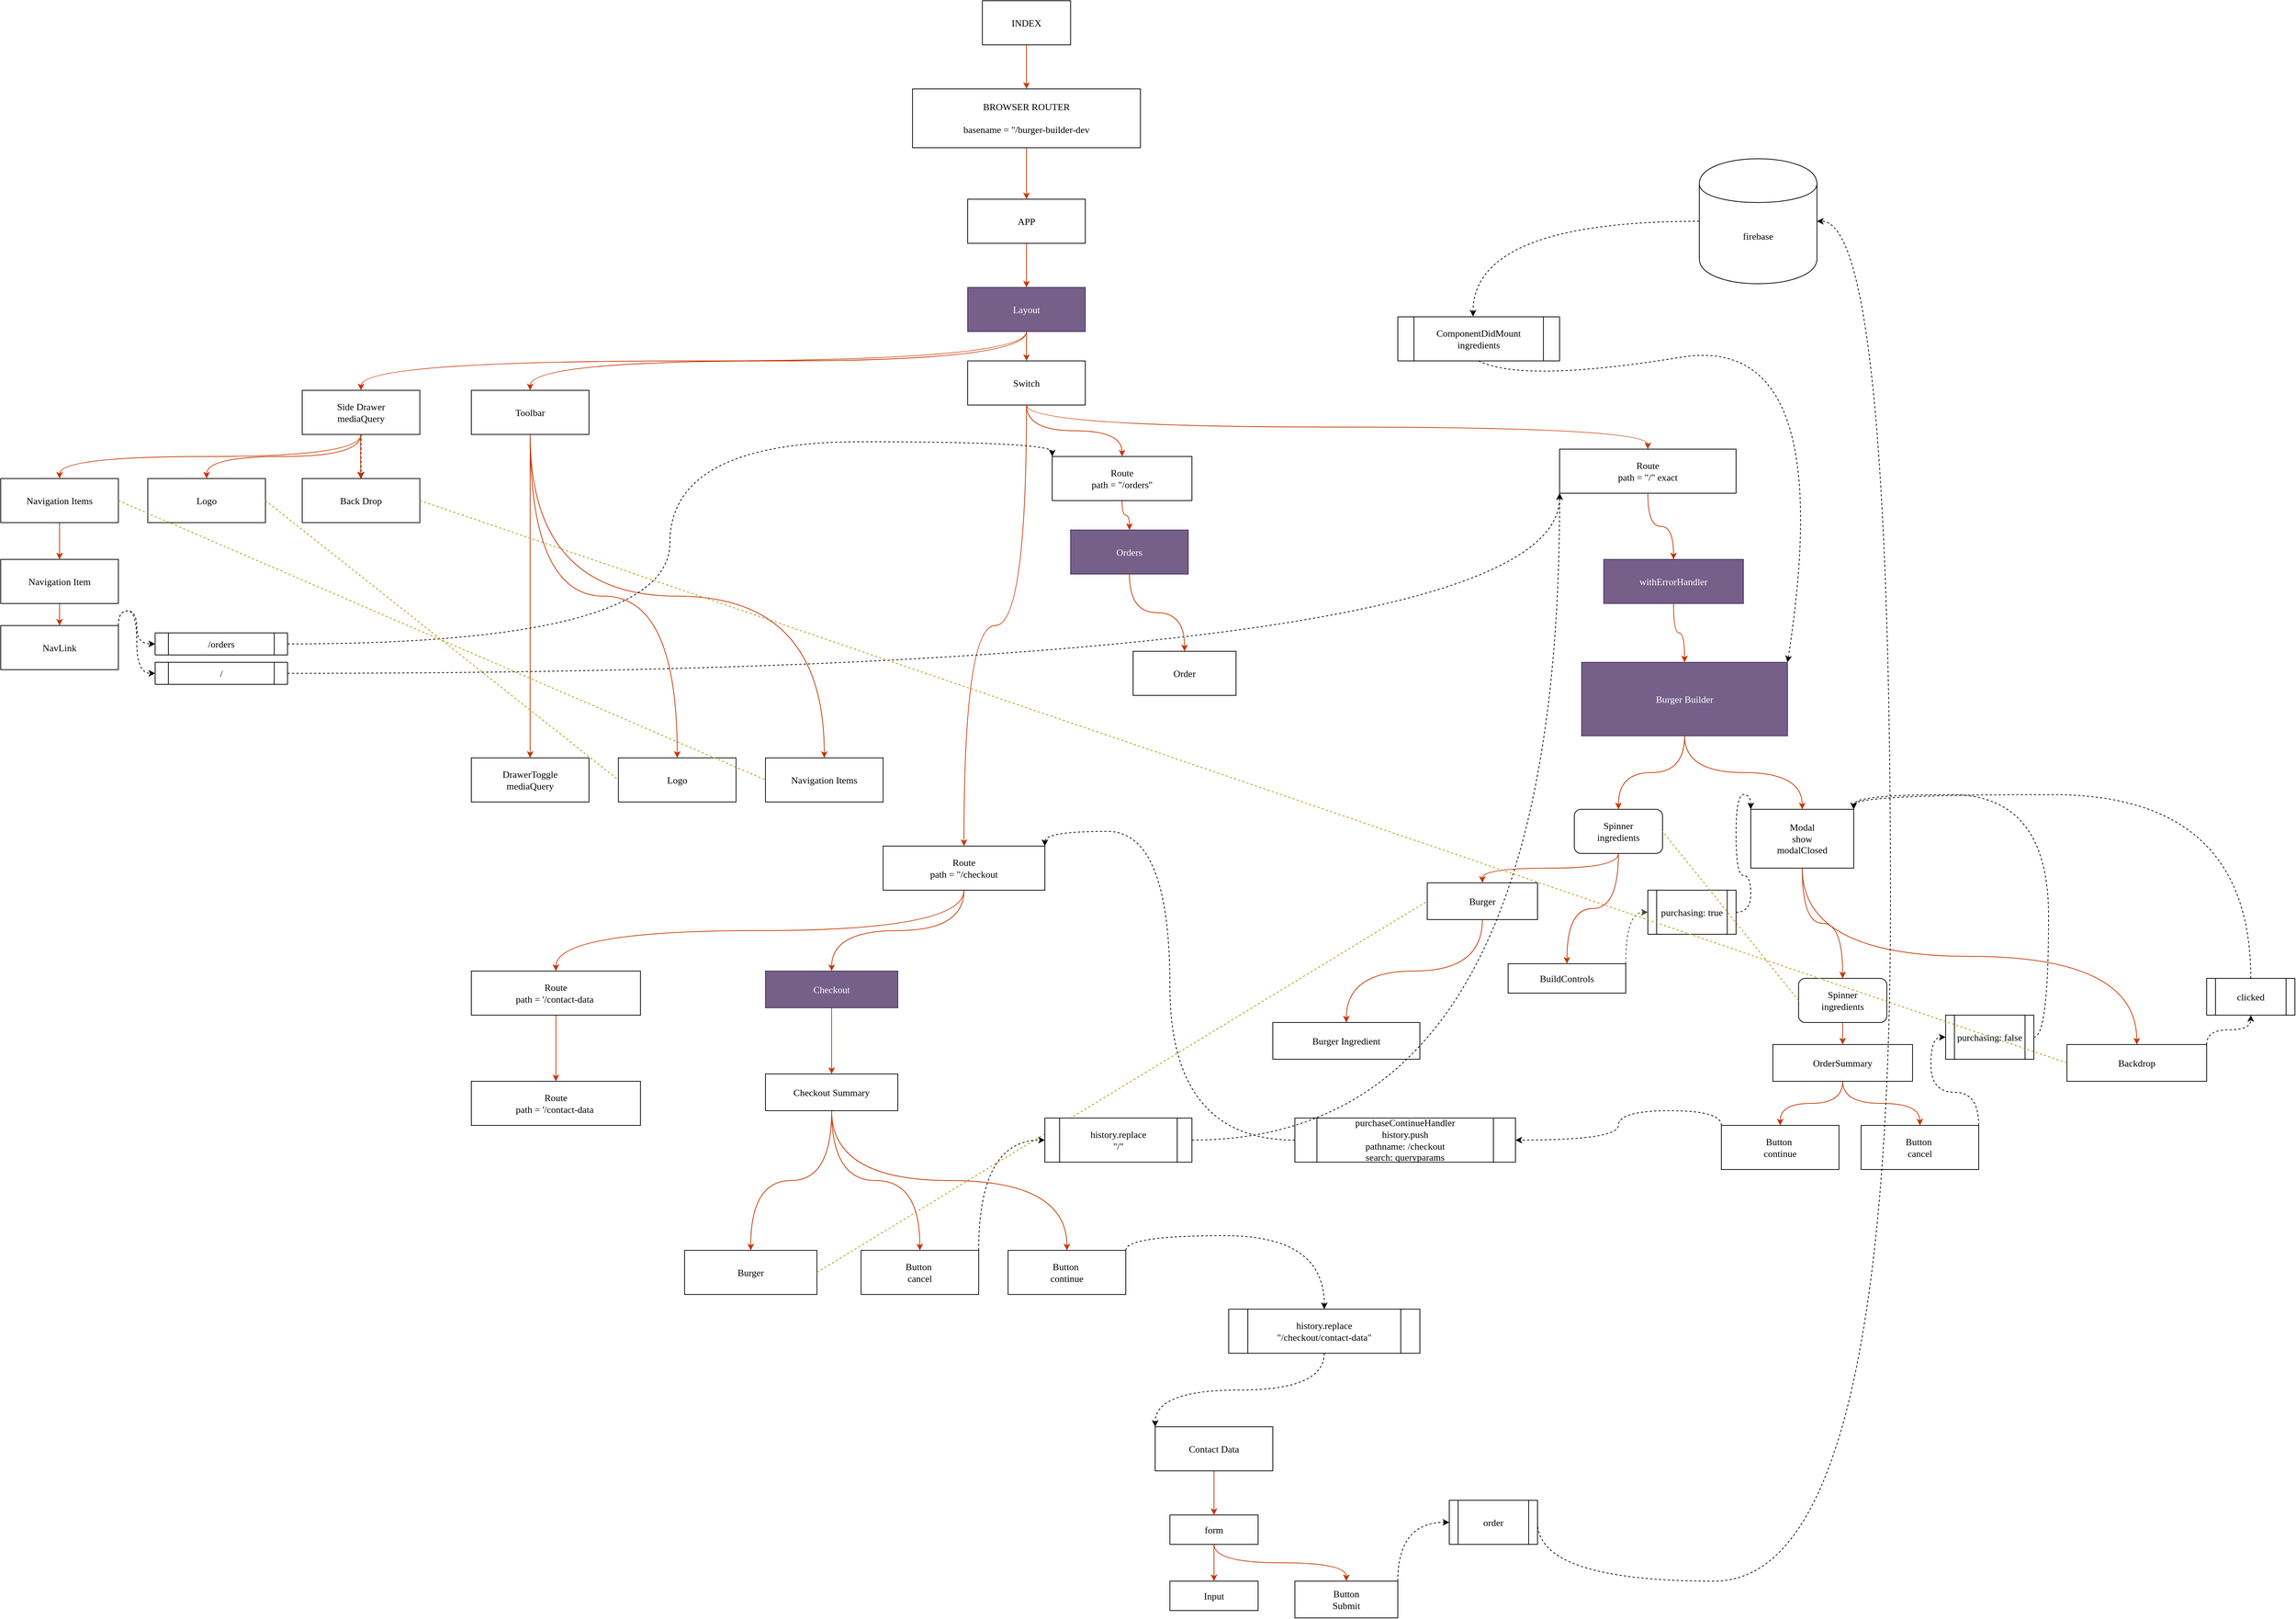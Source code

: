 <mxfile version="13.1.11" type="device"><diagram id="e816xiUX2a3iTIxrnwty" name="Page-1"><mxGraphModel dx="2622" dy="745" grid="1" gridSize="10" guides="1" tooltips="1" connect="1" arrows="1" fold="1" page="0" pageScale="1" pageWidth="850" pageHeight="1100" math="0" shadow="0" extFonts="lato^https://fonts.googleapis.com/css?family=lato|dm mono^https://fonts.googleapis.com/css?family=dm+mono"><root><mxCell id="0"/><mxCell id="1" parent="0"/><mxCell id="lj8trX7Ev1VFwOyAG79b-166" style="edgeStyle=orthogonalEdgeStyle;curved=1;orthogonalLoop=1;jettySize=auto;html=1;exitX=0.5;exitY=1;exitDx=0;exitDy=0;entryX=0.5;entryY=0;entryDx=0;entryDy=0;fontFamily=dm mono;fontSize=13;fillColor=#fa6800;strokeColor=#C73500;" parent="1" source="lj8trX7Ev1VFwOyAG79b-5" target="lj8trX7Ev1VFwOyAG79b-7" edge="1"><mxGeometry relative="1" as="geometry"/></mxCell><mxCell id="lj8trX7Ev1VFwOyAG79b-5" value="INDEX" style="rounded=0;whiteSpace=wrap;html=1;fontFamily=dm mono;fontSize=13;FType=g;fillColor=#FFFFFF;" parent="1" vertex="1"><mxGeometry x="235" y="40" width="120" height="60" as="geometry"/></mxCell><mxCell id="lj8trX7Ev1VFwOyAG79b-167" style="edgeStyle=orthogonalEdgeStyle;curved=1;orthogonalLoop=1;jettySize=auto;html=1;exitX=0.5;exitY=1;exitDx=0;exitDy=0;entryX=0.5;entryY=0;entryDx=0;entryDy=0;fontFamily=dm mono;fontSize=13;fillColor=#fa6800;strokeColor=#C73500;" parent="1" source="lj8trX7Ev1VFwOyAG79b-7" target="lj8trX7Ev1VFwOyAG79b-10" edge="1"><mxGeometry relative="1" as="geometry"/></mxCell><mxCell id="lj8trX7Ev1VFwOyAG79b-7" value="BROWSER ROUTER&lt;br style=&quot;font-size: 13px;&quot;&gt;&lt;br style=&quot;font-size: 13px;&quot;&gt;basename = &quot;/burger-builder-dev" style="rounded=0;whiteSpace=wrap;html=1;fontFamily=dm mono;fontSize=13;FType=g;fillColor=#FFFFFF;" parent="1" vertex="1"><mxGeometry x="140" y="160" width="310" height="80" as="geometry"/></mxCell><mxCell id="lj8trX7Ev1VFwOyAG79b-168" style="edgeStyle=orthogonalEdgeStyle;curved=1;orthogonalLoop=1;jettySize=auto;html=1;exitX=0.5;exitY=1;exitDx=0;exitDy=0;entryX=0.5;entryY=0;entryDx=0;entryDy=0;fontFamily=dm mono;fontSize=13;fillColor=#fa6800;strokeColor=#C73500;" parent="1" source="lj8trX7Ev1VFwOyAG79b-10" target="lj8trX7Ev1VFwOyAG79b-16" edge="1"><mxGeometry relative="1" as="geometry"/></mxCell><mxCell id="lj8trX7Ev1VFwOyAG79b-10" value="APP" style="rounded=0;whiteSpace=wrap;html=1;fontFamily=dm mono;fontSize=13;FType=g;fillColor=#FFFFFF;" parent="1" vertex="1"><mxGeometry x="215" y="310" width="160" height="60" as="geometry"/></mxCell><mxCell id="lj8trX7Ev1VFwOyAG79b-169" style="edgeStyle=orthogonalEdgeStyle;curved=1;orthogonalLoop=1;jettySize=auto;html=1;exitX=0.5;exitY=1;exitDx=0;exitDy=0;entryX=0.5;entryY=0;entryDx=0;entryDy=0;fontFamily=dm mono;fontSize=13;fillColor=#fa6800;strokeColor=#C73500;" parent="1" source="lj8trX7Ev1VFwOyAG79b-16" target="lj8trX7Ev1VFwOyAG79b-18" edge="1"><mxGeometry relative="1" as="geometry"/></mxCell><mxCell id="lj8trX7Ev1VFwOyAG79b-189" style="edgeStyle=orthogonalEdgeStyle;curved=1;orthogonalLoop=1;jettySize=auto;html=1;exitX=0.5;exitY=1;exitDx=0;exitDy=0;entryX=0.5;entryY=0;entryDx=0;entryDy=0;fontFamily=dm mono;fontSize=13;fillColor=#fa6800;strokeColor=#C73500;" parent="1" source="lj8trX7Ev1VFwOyAG79b-16" target="lj8trX7Ev1VFwOyAG79b-98" edge="1"><mxGeometry relative="1" as="geometry"/></mxCell><mxCell id="lj8trX7Ev1VFwOyAG79b-190" style="edgeStyle=orthogonalEdgeStyle;curved=1;orthogonalLoop=1;jettySize=auto;html=1;exitX=0.5;exitY=1;exitDx=0;exitDy=0;entryX=0.5;entryY=0;entryDx=0;entryDy=0;fontFamily=dm mono;fontSize=13;fillColor=#fa6800;strokeColor=#C73500;" parent="1" source="lj8trX7Ev1VFwOyAG79b-16" target="lj8trX7Ev1VFwOyAG79b-101" edge="1"><mxGeometry relative="1" as="geometry"/></mxCell><mxCell id="lj8trX7Ev1VFwOyAG79b-16" value="Layout" style="rounded=0;whiteSpace=wrap;html=1;fontFamily=dm mono;fontSize=13;FType=g;fillColor=#76608a;strokeColor=#432D57;fontColor=#ffffff;" parent="1" vertex="1"><mxGeometry x="215" y="430" width="160" height="60" as="geometry"/></mxCell><mxCell id="lj8trX7Ev1VFwOyAG79b-170" style="edgeStyle=orthogonalEdgeStyle;curved=1;orthogonalLoop=1;jettySize=auto;html=1;exitX=0.5;exitY=1;exitDx=0;exitDy=0;entryX=0.5;entryY=0;entryDx=0;entryDy=0;fontFamily=dm mono;fontSize=13;fillColor=#fa6800;strokeColor=#C73500;" parent="1" source="lj8trX7Ev1VFwOyAG79b-18" target="lj8trX7Ev1VFwOyAG79b-19" edge="1"><mxGeometry relative="1" as="geometry"/></mxCell><mxCell id="lj8trX7Ev1VFwOyAG79b-171" style="edgeStyle=orthogonalEdgeStyle;curved=1;orthogonalLoop=1;jettySize=auto;html=1;exitX=0.5;exitY=1;exitDx=0;exitDy=0;entryX=0.5;entryY=0;entryDx=0;entryDy=0;fontFamily=dm mono;fontSize=13;fillColor=#fa6800;strokeColor=#C73500;" parent="1" source="lj8trX7Ev1VFwOyAG79b-18" target="lj8trX7Ev1VFwOyAG79b-23" edge="1"><mxGeometry relative="1" as="geometry"/></mxCell><mxCell id="lj8trX7Ev1VFwOyAG79b-244" style="edgeStyle=orthogonalEdgeStyle;curved=1;orthogonalLoop=1;jettySize=auto;html=1;exitX=0.5;exitY=1;exitDx=0;exitDy=0;entryX=0.5;entryY=0;entryDx=0;entryDy=0;fontFamily=dm mono;fontSize=13;fillColor=#fa6800;strokeColor=#C73500;" parent="1" source="lj8trX7Ev1VFwOyAG79b-18" target="lj8trX7Ev1VFwOyAG79b-24" edge="1"><mxGeometry relative="1" as="geometry"/></mxCell><mxCell id="lj8trX7Ev1VFwOyAG79b-18" value="Switch" style="rounded=0;whiteSpace=wrap;html=1;fontFamily=dm mono;fontSize=13;FType=g;" parent="1" vertex="1"><mxGeometry x="215" y="530" width="160" height="60" as="geometry"/></mxCell><mxCell id="lj8trX7Ev1VFwOyAG79b-252" style="edgeStyle=orthogonalEdgeStyle;curved=1;orthogonalLoop=1;jettySize=auto;html=1;exitX=0.5;exitY=1;exitDx=0;exitDy=0;entryX=0.5;entryY=0;entryDx=0;entryDy=0;fontFamily=dm mono;fontSize=13;fillColor=#fa6800;strokeColor=#C73500;" parent="1" source="lj8trX7Ev1VFwOyAG79b-19" target="lj8trX7Ev1VFwOyAG79b-243" edge="1"><mxGeometry relative="1" as="geometry"/></mxCell><mxCell id="lj8trX7Ev1VFwOyAG79b-19" value="Route&lt;br style=&quot;font-size: 13px;&quot;&gt;path = &quot;/orders&quot;" style="rounded=0;whiteSpace=wrap;html=1;fontFamily=dm mono;fontSize=13;FType=g;" parent="1" vertex="1"><mxGeometry x="330" y="660" width="190" height="60" as="geometry"/></mxCell><mxCell id="lj8trX7Ev1VFwOyAG79b-172" style="edgeStyle=orthogonalEdgeStyle;curved=1;orthogonalLoop=1;jettySize=auto;html=1;exitX=0.5;exitY=1;exitDx=0;exitDy=0;entryX=0.5;entryY=0;entryDx=0;entryDy=0;fontFamily=dm mono;fontSize=13;fillColor=#fa6800;strokeColor=#C73500;" parent="1" source="lj8trX7Ev1VFwOyAG79b-23" target="lj8trX7Ev1VFwOyAG79b-87" edge="1"><mxGeometry relative="1" as="geometry"/></mxCell><mxCell id="lj8trX7Ev1VFwOyAG79b-23" value="Route&lt;br style=&quot;font-size: 13px;&quot;&gt;path = &quot;/&quot; exact" style="rounded=0;whiteSpace=wrap;html=1;fontFamily=dm mono;fontSize=13;FType=g;" parent="1" vertex="1"><mxGeometry x="1020" y="650" width="240" height="60" as="geometry"/></mxCell><mxCell id="lj8trX7Ev1VFwOyAG79b-207" style="edgeStyle=orthogonalEdgeStyle;curved=1;orthogonalLoop=1;jettySize=auto;html=1;exitX=0.5;exitY=1;exitDx=0;exitDy=0;fontFamily=dm mono;fontSize=13;fillColor=#fa6800;strokeColor=#C73500;" parent="1" source="lj8trX7Ev1VFwOyAG79b-24" target="lj8trX7Ev1VFwOyAG79b-206" edge="1"><mxGeometry relative="1" as="geometry"/></mxCell><mxCell id="lj8trX7Ev1VFwOyAG79b-219" style="edgeStyle=orthogonalEdgeStyle;curved=1;orthogonalLoop=1;jettySize=auto;html=1;exitX=0.5;exitY=1;exitDx=0;exitDy=0;fontFamily=dm mono;fontSize=13;fillColor=#fa6800;strokeColor=#C73500;" parent="1" source="lj8trX7Ev1VFwOyAG79b-24" target="lj8trX7Ev1VFwOyAG79b-218" edge="1"><mxGeometry relative="1" as="geometry"/></mxCell><mxCell id="lj8trX7Ev1VFwOyAG79b-24" value="Route&lt;br style=&quot;font-size: 13px;&quot;&gt;path = &quot;/checkout" style="rounded=0;whiteSpace=wrap;html=1;fontFamily=dm mono;fontSize=13;FType=g;" parent="1" vertex="1"><mxGeometry x="100" y="1190" width="220" height="60" as="geometry"/></mxCell><mxCell id="lj8trX7Ev1VFwOyAG79b-174" style="edgeStyle=orthogonalEdgeStyle;curved=1;orthogonalLoop=1;jettySize=auto;html=1;exitX=0.5;exitY=1;exitDx=0;exitDy=0;fontFamily=dm mono;fontSize=13;fillColor=#fa6800;strokeColor=#C73500;" parent="1" source="lj8trX7Ev1VFwOyAG79b-27" target="lj8trX7Ev1VFwOyAG79b-79" edge="1"><mxGeometry relative="1" as="geometry"/></mxCell><mxCell id="lj8trX7Ev1VFwOyAG79b-175" style="edgeStyle=orthogonalEdgeStyle;curved=1;orthogonalLoop=1;jettySize=auto;html=1;exitX=0.5;exitY=1;exitDx=0;exitDy=0;fontFamily=dm mono;fontSize=13;fillColor=#fa6800;strokeColor=#C73500;" parent="1" source="lj8trX7Ev1VFwOyAG79b-27" target="lj8trX7Ev1VFwOyAG79b-66" edge="1"><mxGeometry relative="1" as="geometry"/></mxCell><mxCell id="lj8trX7Ev1VFwOyAG79b-27" value="Burger Builder" style="rounded=0;whiteSpace=wrap;html=1;fontFamily=dm mono;fontSize=13;FType=g;verticalAlign=middle;align=center;fillColor=#76608a;strokeColor=#432D57;fontColor=#ffffff;" parent="1" vertex="1"><mxGeometry x="1050" y="940" width="280" height="100" as="geometry"/></mxCell><mxCell id="lj8trX7Ev1VFwOyAG79b-159" style="edgeStyle=orthogonalEdgeStyle;curved=1;orthogonalLoop=1;jettySize=auto;html=1;exitX=0;exitY=0.5;exitDx=0;exitDy=0;entryX=1;entryY=0;entryDx=0;entryDy=0;fontFamily=dm mono;fontSize=13;dashed=1;" parent="1" source="lj8trX7Ev1VFwOyAG79b-39" target="lj8trX7Ev1VFwOyAG79b-24" edge="1"><mxGeometry relative="1" as="geometry"/></mxCell><mxCell id="lj8trX7Ev1VFwOyAG79b-39" value="purchaseContinueHandler&lt;br&gt;history.push&lt;br&gt;pathname: /checkout&lt;br&gt;search: queryparams" style="shape=process;whiteSpace=wrap;html=1;backgroundOutline=1;fontFamily=dm mono;fontSize=13;align=center;" parent="1" vertex="1"><mxGeometry x="660" y="1560" width="300" height="60" as="geometry"/></mxCell><mxCell id="lj8trX7Ev1VFwOyAG79b-242" style="edgeStyle=orthogonalEdgeStyle;curved=1;orthogonalLoop=1;jettySize=auto;html=1;exitX=0;exitY=0.5;exitDx=0;exitDy=0;entryX=0.465;entryY=-0.008;entryDx=0;entryDy=0;entryPerimeter=0;dashed=1;fontFamily=dm mono;fontSize=13;" parent="1" source="lj8trX7Ev1VFwOyAG79b-41" target="lj8trX7Ev1VFwOyAG79b-42" edge="1"><mxGeometry relative="1" as="geometry"/></mxCell><mxCell id="lj8trX7Ev1VFwOyAG79b-41" value="firebase" style="shape=cylinder;whiteSpace=wrap;html=1;boundedLbl=1;backgroundOutline=1;fontFamily=dm mono;fontSize=13;align=center;" parent="1" vertex="1"><mxGeometry x="1210" y="255" width="160" height="170" as="geometry"/></mxCell><mxCell id="lj8trX7Ev1VFwOyAG79b-42" value="ComponentDidMount&lt;br&gt;ingredients" style="shape=process;whiteSpace=wrap;html=1;backgroundOutline=1;fontFamily=dm mono;fontSize=13;align=center;" parent="1" vertex="1"><mxGeometry x="800" y="470" width="220" height="60" as="geometry"/></mxCell><mxCell id="lj8trX7Ev1VFwOyAG79b-46" value="" style="curved=1;endArrow=classic;html=1;fontFamily=dm mono;fontSize=13;exitX=0.5;exitY=1;exitDx=0;exitDy=0;entryX=1;entryY=0;entryDx=0;entryDy=0;dashed=1;" parent="1" source="lj8trX7Ev1VFwOyAG79b-42" target="lj8trX7Ev1VFwOyAG79b-27" edge="1"><mxGeometry width="50" height="50" relative="1" as="geometry"><mxPoint x="980" y="630" as="sourcePoint"/><mxPoint x="1030" y="580" as="targetPoint"/><Array as="points"><mxPoint x="970" y="560"/><mxPoint x="1400" y="490"/></Array></mxGeometry></mxCell><mxCell id="lj8trX7Ev1VFwOyAG79b-178" style="edgeStyle=orthogonalEdgeStyle;curved=1;orthogonalLoop=1;jettySize=auto;html=1;exitX=0.5;exitY=1;exitDx=0;exitDy=0;entryX=0.5;entryY=0;entryDx=0;entryDy=0;fontFamily=dm mono;fontSize=13;fillColor=#fa6800;strokeColor=#C73500;" parent="1" source="lj8trX7Ev1VFwOyAG79b-51" target="lj8trX7Ev1VFwOyAG79b-95" edge="1"><mxGeometry relative="1" as="geometry"/></mxCell><mxCell id="lj8trX7Ev1VFwOyAG79b-51" value="Burger" style="rounded=0;whiteSpace=wrap;html=1;fontFamily=dm mono;fontSize=13;FType=g;verticalAlign=middle;align=center;" parent="1" vertex="1"><mxGeometry x="840" y="1240" width="150" height="50" as="geometry"/></mxCell><mxCell id="lj8trX7Ev1VFwOyAG79b-187" style="edgeStyle=orthogonalEdgeStyle;curved=1;orthogonalLoop=1;jettySize=auto;html=1;exitX=0.5;exitY=1;exitDx=0;exitDy=0;fontFamily=dm mono;fontSize=13;fillColor=#fa6800;strokeColor=#C73500;" parent="1" source="lj8trX7Ev1VFwOyAG79b-52" target="lj8trX7Ev1VFwOyAG79b-144" edge="1"><mxGeometry relative="1" as="geometry"/></mxCell><mxCell id="lj8trX7Ev1VFwOyAG79b-188" style="edgeStyle=orthogonalEdgeStyle;curved=1;orthogonalLoop=1;jettySize=auto;html=1;exitX=0.5;exitY=1;exitDx=0;exitDy=0;entryX=0.5;entryY=0;entryDx=0;entryDy=0;fontFamily=dm mono;fontSize=13;fillColor=#fa6800;strokeColor=#C73500;" parent="1" source="lj8trX7Ev1VFwOyAG79b-52" target="lj8trX7Ev1VFwOyAG79b-143" edge="1"><mxGeometry relative="1" as="geometry"/></mxCell><mxCell id="lj8trX7Ev1VFwOyAG79b-52" value="OrderSummary" style="rounded=0;whiteSpace=wrap;html=1;fontFamily=dm mono;fontSize=13;FType=g;verticalAlign=middle;align=center;" parent="1" vertex="1"><mxGeometry x="1310" y="1460" width="190" height="50" as="geometry"/></mxCell><mxCell id="lj8trX7Ev1VFwOyAG79b-185" style="edgeStyle=orthogonalEdgeStyle;curved=1;orthogonalLoop=1;jettySize=auto;html=1;exitX=0.5;exitY=1;exitDx=0;exitDy=0;entryX=0.5;entryY=0;entryDx=0;entryDy=0;fontFamily=dm mono;fontSize=13;fillColor=#fa6800;strokeColor=#C73500;" parent="1" source="lj8trX7Ev1VFwOyAG79b-63" target="lj8trX7Ev1VFwOyAG79b-52" edge="1"><mxGeometry relative="1" as="geometry"/></mxCell><mxCell id="lj8trX7Ev1VFwOyAG79b-63" value="Spinner&lt;br&gt;ingredients" style="rounded=1;whiteSpace=wrap;html=1;fontFamily=dm mono;fontSize=13;align=center;" parent="1" vertex="1"><mxGeometry x="1345" y="1370" width="120" height="60" as="geometry"/></mxCell><mxCell id="lj8trX7Ev1VFwOyAG79b-176" style="edgeStyle=orthogonalEdgeStyle;curved=1;orthogonalLoop=1;jettySize=auto;html=1;exitX=0.5;exitY=1;exitDx=0;exitDy=0;entryX=0.5;entryY=0;entryDx=0;entryDy=0;fontFamily=dm mono;fontSize=13;fillColor=#fa6800;strokeColor=#C73500;" parent="1" source="lj8trX7Ev1VFwOyAG79b-66" target="lj8trX7Ev1VFwOyAG79b-85" edge="1"><mxGeometry relative="1" as="geometry"/></mxCell><mxCell id="lj8trX7Ev1VFwOyAG79b-177" style="edgeStyle=orthogonalEdgeStyle;curved=1;orthogonalLoop=1;jettySize=auto;html=1;exitX=0.5;exitY=1;exitDx=0;exitDy=0;entryX=0.5;entryY=0;entryDx=0;entryDy=0;fontFamily=dm mono;fontSize=13;fillColor=#fa6800;strokeColor=#C73500;" parent="1" source="lj8trX7Ev1VFwOyAG79b-66" target="lj8trX7Ev1VFwOyAG79b-51" edge="1"><mxGeometry relative="1" as="geometry"/></mxCell><mxCell id="lj8trX7Ev1VFwOyAG79b-66" value="Spinner&lt;br&gt;ingredients" style="rounded=1;whiteSpace=wrap;html=1;fontFamily=dm mono;fontSize=13;align=center;" parent="1" vertex="1"><mxGeometry x="1040" y="1140" width="120" height="60" as="geometry"/></mxCell><mxCell id="lj8trX7Ev1VFwOyAG79b-156" style="edgeStyle=orthogonalEdgeStyle;curved=1;orthogonalLoop=1;jettySize=auto;html=1;exitX=1;exitY=0.5;exitDx=0;exitDy=0;entryX=0;entryY=0;entryDx=0;entryDy=0;fontFamily=dm mono;fontSize=13;dashed=1;" parent="1" source="lj8trX7Ev1VFwOyAG79b-67" target="lj8trX7Ev1VFwOyAG79b-79" edge="1"><mxGeometry relative="1" as="geometry"/></mxCell><mxCell id="lj8trX7Ev1VFwOyAG79b-67" value="purchasing: true" style="shape=process;whiteSpace=wrap;html=1;backgroundOutline=1;fontFamily=dm mono;fontSize=13;align=center;" parent="1" vertex="1"><mxGeometry x="1140" y="1250" width="120" height="60" as="geometry"/></mxCell><mxCell id="lj8trX7Ev1VFwOyAG79b-179" style="edgeStyle=orthogonalEdgeStyle;curved=1;orthogonalLoop=1;jettySize=auto;html=1;exitX=0.5;exitY=1;exitDx=0;exitDy=0;fontFamily=dm mono;fontSize=13;fillColor=#fa6800;strokeColor=#C73500;" parent="1" source="lj8trX7Ev1VFwOyAG79b-79" target="lj8trX7Ev1VFwOyAG79b-104" edge="1"><mxGeometry relative="1" as="geometry"/></mxCell><mxCell id="lj8trX7Ev1VFwOyAG79b-182" style="edgeStyle=orthogonalEdgeStyle;curved=1;orthogonalLoop=1;jettySize=auto;html=1;exitX=0.5;exitY=1;exitDx=0;exitDy=0;entryX=0.5;entryY=0;entryDx=0;entryDy=0;fontFamily=dm mono;fontSize=13;fillColor=#fa6800;strokeColor=#C73500;" parent="1" source="lj8trX7Ev1VFwOyAG79b-79" target="lj8trX7Ev1VFwOyAG79b-63" edge="1"><mxGeometry relative="1" as="geometry"/></mxCell><mxCell id="lj8trX7Ev1VFwOyAG79b-79" value="&lt;span&gt;Modal&lt;/span&gt;&lt;br&gt;&lt;span&gt;show&lt;/span&gt;&lt;br&gt;&lt;span&gt;modalClosed&lt;/span&gt;" style="rounded=0;whiteSpace=wrap;html=1;fontFamily=dm mono;fontSize=13;align=center;" parent="1" vertex="1"><mxGeometry x="1280" y="1140" width="140" height="80" as="geometry"/></mxCell><mxCell id="lj8trX7Ev1VFwOyAG79b-157" style="edgeStyle=orthogonalEdgeStyle;curved=1;orthogonalLoop=1;jettySize=auto;html=1;exitX=1;exitY=0;exitDx=0;exitDy=0;entryX=0;entryY=0.5;entryDx=0;entryDy=0;fontFamily=dm mono;fontSize=13;dashed=1;fillColor=#6d8764;strokeColor=#3A5431;" parent="1" source="lj8trX7Ev1VFwOyAG79b-85" target="lj8trX7Ev1VFwOyAG79b-67" edge="1"><mxGeometry relative="1" as="geometry"/></mxCell><mxCell id="lj8trX7Ev1VFwOyAG79b-85" value="BuildControls" style="rounded=0;whiteSpace=wrap;html=1;fontFamily=dm mono;fontSize=13;FType=g;verticalAlign=middle;align=center;" parent="1" vertex="1"><mxGeometry x="950" y="1350" width="160" height="40" as="geometry"/></mxCell><mxCell id="lj8trX7Ev1VFwOyAG79b-173" style="edgeStyle=orthogonalEdgeStyle;curved=1;orthogonalLoop=1;jettySize=auto;html=1;exitX=0.5;exitY=1;exitDx=0;exitDy=0;fontFamily=dm mono;fontSize=13;fillColor=#fa6800;strokeColor=#C73500;" parent="1" source="lj8trX7Ev1VFwOyAG79b-87" target="lj8trX7Ev1VFwOyAG79b-27" edge="1"><mxGeometry relative="1" as="geometry"/></mxCell><mxCell id="lj8trX7Ev1VFwOyAG79b-87" value="withErrorHandler" style="rounded=0;whiteSpace=wrap;html=1;fontFamily=dm mono;fontSize=13;align=center;fillColor=#76608a;strokeColor=#432D57;fontColor=#ffffff;" parent="1" vertex="1"><mxGeometry x="1080" y="800" width="190" height="60" as="geometry"/></mxCell><mxCell id="lj8trX7Ev1VFwOyAG79b-154" style="edgeStyle=orthogonalEdgeStyle;curved=1;orthogonalLoop=1;jettySize=auto;html=1;exitX=1;exitY=0.5;exitDx=0;exitDy=0;entryX=1;entryY=0;entryDx=0;entryDy=0;fontFamily=dm mono;fontSize=13;dashed=1;" parent="1" source="lj8trX7Ev1VFwOyAG79b-90" target="lj8trX7Ev1VFwOyAG79b-79" edge="1"><mxGeometry relative="1" as="geometry"/></mxCell><mxCell id="lj8trX7Ev1VFwOyAG79b-90" value="purchasing: false" style="shape=process;whiteSpace=wrap;html=1;backgroundOutline=1;fontFamily=dm mono;fontSize=13;align=center;" parent="1" vertex="1"><mxGeometry x="1545" y="1420" width="120" height="60" as="geometry"/></mxCell><mxCell id="lj8trX7Ev1VFwOyAG79b-95" value="Burger Ingredient" style="rounded=0;whiteSpace=wrap;html=1;fontFamily=dm mono;fontSize=13;FType=g;verticalAlign=middle;align=center;" parent="1" vertex="1"><mxGeometry x="630" y="1430" width="200" height="50" as="geometry"/></mxCell><mxCell id="lj8trX7Ev1VFwOyAG79b-192" style="edgeStyle=orthogonalEdgeStyle;curved=1;orthogonalLoop=1;jettySize=auto;html=1;exitX=0.5;exitY=1;exitDx=0;exitDy=0;entryX=0.5;entryY=0;entryDx=0;entryDy=0;fontFamily=dm mono;fontSize=13;fillColor=#fa6800;strokeColor=#C73500;" parent="1" source="lj8trX7Ev1VFwOyAG79b-98" target="lj8trX7Ev1VFwOyAG79b-122" edge="1"><mxGeometry relative="1" as="geometry"/></mxCell><mxCell id="lj8trX7Ev1VFwOyAG79b-193" style="edgeStyle=orthogonalEdgeStyle;curved=1;orthogonalLoop=1;jettySize=auto;html=1;exitX=0.5;exitY=1;exitDx=0;exitDy=0;entryX=0.5;entryY=0;entryDx=0;entryDy=0;fontFamily=dm mono;fontSize=13;fillColor=#fa6800;strokeColor=#C73500;" parent="1" source="lj8trX7Ev1VFwOyAG79b-98" target="lj8trX7Ev1VFwOyAG79b-132" edge="1"><mxGeometry relative="1" as="geometry"/></mxCell><mxCell id="lj8trX7Ev1VFwOyAG79b-194" style="edgeStyle=orthogonalEdgeStyle;curved=1;orthogonalLoop=1;jettySize=auto;html=1;exitX=0.5;exitY=1;exitDx=0;exitDy=0;entryX=0.5;entryY=0;entryDx=0;entryDy=0;fontFamily=dm mono;fontSize=13;fillColor=#fa6800;strokeColor=#C73500;" parent="1" source="lj8trX7Ev1VFwOyAG79b-98" target="lj8trX7Ev1VFwOyAG79b-133" edge="1"><mxGeometry relative="1" as="geometry"/></mxCell><mxCell id="lj8trX7Ev1VFwOyAG79b-98" value="Toolbar" style="rounded=0;whiteSpace=wrap;html=1;fontFamily=dm mono;fontSize=13;FType=g;" parent="1" vertex="1"><mxGeometry x="-460" y="570" width="160" height="60" as="geometry"/></mxCell><mxCell id="lj8trX7Ev1VFwOyAG79b-200" style="edgeStyle=orthogonalEdgeStyle;curved=1;orthogonalLoop=1;jettySize=auto;html=1;exitX=0.5;exitY=1;exitDx=0;exitDy=0;fontFamily=dm mono;fontSize=13;fillColor=#fa6800;strokeColor=#C73500;" parent="1" source="lj8trX7Ev1VFwOyAG79b-101" target="lj8trX7Ev1VFwOyAG79b-109" edge="1"><mxGeometry relative="1" as="geometry"/></mxCell><mxCell id="lj8trX7Ev1VFwOyAG79b-201" style="edgeStyle=orthogonalEdgeStyle;curved=1;orthogonalLoop=1;jettySize=auto;html=1;exitX=0.5;exitY=1;exitDx=0;exitDy=0;entryX=0.5;entryY=0;entryDx=0;entryDy=0;fontFamily=dm mono;fontSize=13;fillColor=#fa6800;strokeColor=#C73500;" parent="1" source="lj8trX7Ev1VFwOyAG79b-101" target="lj8trX7Ev1VFwOyAG79b-107" edge="1"><mxGeometry relative="1" as="geometry"/></mxCell><mxCell id="lj8trX7Ev1VFwOyAG79b-202" style="edgeStyle=orthogonalEdgeStyle;curved=1;orthogonalLoop=1;jettySize=auto;html=1;exitX=0.5;exitY=1;exitDx=0;exitDy=0;dashed=1;fontFamily=dm mono;fontSize=13;" parent="1" source="lj8trX7Ev1VFwOyAG79b-101" target="lj8trX7Ev1VFwOyAG79b-103" edge="1"><mxGeometry relative="1" as="geometry"/></mxCell><mxCell id="lj8trX7Ev1VFwOyAG79b-101" value="Side Drawer&lt;br&gt;mediaQuery" style="rounded=0;whiteSpace=wrap;html=1;fontFamily=dm mono;fontSize=13;FType=g;" parent="1" vertex="1"><mxGeometry x="-690" y="570" width="160" height="60" as="geometry"/></mxCell><mxCell id="lj8trX7Ev1VFwOyAG79b-103" value="Back Drop" style="rounded=0;whiteSpace=wrap;html=1;fontFamily=dm mono;fontSize=13;FType=g;" parent="1" vertex="1"><mxGeometry x="-690" y="690" width="160" height="60" as="geometry"/></mxCell><mxCell id="lj8trX7Ev1VFwOyAG79b-153" style="edgeStyle=orthogonalEdgeStyle;curved=1;orthogonalLoop=1;jettySize=auto;html=1;exitX=1;exitY=0;exitDx=0;exitDy=0;fontFamily=dm mono;fontSize=13;entryX=0.5;entryY=1;entryDx=0;entryDy=0;dashed=1;" parent="1" source="lj8trX7Ev1VFwOyAG79b-104" target="lj8trX7Ev1VFwOyAG79b-149" edge="1"><mxGeometry relative="1" as="geometry"><mxPoint x="1980" y="1450" as="targetPoint"/></mxGeometry></mxCell><mxCell id="lj8trX7Ev1VFwOyAG79b-104" value="Backdrop" style="rounded=0;whiteSpace=wrap;html=1;fontFamily=dm mono;fontSize=13;FType=g;verticalAlign=middle;align=center;" parent="1" vertex="1"><mxGeometry x="1710" y="1460" width="190" height="50" as="geometry"/></mxCell><mxCell id="lj8trX7Ev1VFwOyAG79b-107" value="Logo" style="rounded=0;whiteSpace=wrap;html=1;fontFamily=dm mono;fontSize=13;FType=g;" parent="1" vertex="1"><mxGeometry x="-900" y="690" width="160" height="60" as="geometry"/></mxCell><mxCell id="lj8trX7Ev1VFwOyAG79b-204" style="edgeStyle=orthogonalEdgeStyle;curved=1;orthogonalLoop=1;jettySize=auto;html=1;exitX=0.5;exitY=1;exitDx=0;exitDy=0;entryX=0.5;entryY=0;entryDx=0;entryDy=0;fontFamily=dm mono;fontSize=13;fillColor=#fa6800;strokeColor=#C73500;" parent="1" source="lj8trX7Ev1VFwOyAG79b-109" target="lj8trX7Ev1VFwOyAG79b-111" edge="1"><mxGeometry relative="1" as="geometry"/></mxCell><mxCell id="lj8trX7Ev1VFwOyAG79b-109" value="Navigation Items" style="rounded=0;whiteSpace=wrap;html=1;fontFamily=dm mono;fontSize=13;FType=g;" parent="1" vertex="1"><mxGeometry x="-1100" y="690" width="160" height="60" as="geometry"/></mxCell><mxCell id="lj8trX7Ev1VFwOyAG79b-205" style="edgeStyle=orthogonalEdgeStyle;curved=1;orthogonalLoop=1;jettySize=auto;html=1;exitX=0.5;exitY=1;exitDx=0;exitDy=0;entryX=0.5;entryY=0;entryDx=0;entryDy=0;fontFamily=dm mono;fontSize=13;fillColor=#fa6800;strokeColor=#C73500;" parent="1" source="lj8trX7Ev1VFwOyAG79b-111" target="lj8trX7Ev1VFwOyAG79b-113" edge="1"><mxGeometry relative="1" as="geometry"/></mxCell><mxCell id="lj8trX7Ev1VFwOyAG79b-111" value="Navigation Item" style="rounded=0;whiteSpace=wrap;html=1;fontFamily=dm mono;fontSize=13;FType=g;" parent="1" vertex="1"><mxGeometry x="-1100" y="800" width="160" height="60" as="geometry"/></mxCell><mxCell id="lj8trX7Ev1VFwOyAG79b-198" style="edgeStyle=orthogonalEdgeStyle;curved=1;orthogonalLoop=1;jettySize=auto;html=1;exitX=1;exitY=0;exitDx=0;exitDy=0;entryX=0;entryY=0.5;entryDx=0;entryDy=0;dashed=1;fontFamily=dm mono;fontSize=13;" parent="1" source="lj8trX7Ev1VFwOyAG79b-113" target="lj8trX7Ev1VFwOyAG79b-115" edge="1"><mxGeometry relative="1" as="geometry"/></mxCell><mxCell id="lj8trX7Ev1VFwOyAG79b-199" style="edgeStyle=orthogonalEdgeStyle;curved=1;orthogonalLoop=1;jettySize=auto;html=1;exitX=1;exitY=0;exitDx=0;exitDy=0;entryX=0;entryY=0.5;entryDx=0;entryDy=0;dashed=1;fontFamily=dm mono;fontSize=13;" parent="1" source="lj8trX7Ev1VFwOyAG79b-113" target="lj8trX7Ev1VFwOyAG79b-116" edge="1"><mxGeometry relative="1" as="geometry"/></mxCell><mxCell id="lj8trX7Ev1VFwOyAG79b-113" value="NavLink" style="rounded=0;whiteSpace=wrap;html=1;fontFamily=dm mono;fontSize=13;FType=g;" parent="1" vertex="1"><mxGeometry x="-1100" y="890" width="160" height="60" as="geometry"/></mxCell><mxCell id="lj8trX7Ev1VFwOyAG79b-195" style="edgeStyle=orthogonalEdgeStyle;curved=1;orthogonalLoop=1;jettySize=auto;html=1;exitX=1;exitY=0.5;exitDx=0;exitDy=0;entryX=0;entryY=0;entryDx=0;entryDy=0;fontFamily=dm mono;fontSize=13;dashed=1;" parent="1" source="lj8trX7Ev1VFwOyAG79b-115" target="lj8trX7Ev1VFwOyAG79b-19" edge="1"><mxGeometry relative="1" as="geometry"/></mxCell><mxCell id="lj8trX7Ev1VFwOyAG79b-115" value="/orders" style="shape=process;whiteSpace=wrap;html=1;backgroundOutline=1;fontFamily=dm mono;fontSize=13;align=center;" parent="1" vertex="1"><mxGeometry x="-890" y="900" width="180" height="30" as="geometry"/></mxCell><mxCell id="lj8trX7Ev1VFwOyAG79b-196" style="edgeStyle=orthogonalEdgeStyle;curved=1;orthogonalLoop=1;jettySize=auto;html=1;exitX=1;exitY=0.5;exitDx=0;exitDy=0;entryX=0;entryY=1;entryDx=0;entryDy=0;dashed=1;fontFamily=dm mono;fontSize=13;" parent="1" source="lj8trX7Ev1VFwOyAG79b-116" target="lj8trX7Ev1VFwOyAG79b-23" edge="1"><mxGeometry relative="1" as="geometry"/></mxCell><mxCell id="lj8trX7Ev1VFwOyAG79b-116" value="/" style="shape=process;whiteSpace=wrap;html=1;backgroundOutline=1;fontFamily=dm mono;fontSize=13;align=center;" parent="1" vertex="1"><mxGeometry x="-890" y="940" width="180" height="30" as="geometry"/></mxCell><mxCell id="lj8trX7Ev1VFwOyAG79b-122" value="DrawerToggle&lt;br&gt;mediaQuery" style="rounded=0;whiteSpace=wrap;html=1;fontFamily=dm mono;fontSize=13;FType=g;" parent="1" vertex="1"><mxGeometry x="-460" y="1070" width="160" height="60" as="geometry"/></mxCell><mxCell id="lj8trX7Ev1VFwOyAG79b-129" value="" style="endArrow=none;dashed=1;html=1;fontFamily=dm mono;fontSize=13;entryX=1;entryY=0.5;entryDx=0;entryDy=0;exitX=0;exitY=0.5;exitDx=0;exitDy=0;fillColor=#e3c800;strokeColor=#B09500;" parent="1" source="lj8trX7Ev1VFwOyAG79b-63" target="lj8trX7Ev1VFwOyAG79b-66" edge="1"><mxGeometry width="50" height="50" relative="1" as="geometry"><mxPoint x="900" y="1150" as="sourcePoint"/><mxPoint x="950" y="1100" as="targetPoint"/></mxGeometry></mxCell><mxCell id="lj8trX7Ev1VFwOyAG79b-130" value="" style="endArrow=none;dashed=1;html=1;fontFamily=dm mono;fontSize=13;entryX=0;entryY=0.5;entryDx=0;entryDy=0;exitX=1;exitY=0.5;exitDx=0;exitDy=0;fillColor=#e3c800;strokeColor=#B09500;" parent="1" source="lj8trX7Ev1VFwOyAG79b-103" target="lj8trX7Ev1VFwOyAG79b-104" edge="1"><mxGeometry width="50" height="50" relative="1" as="geometry"><mxPoint x="1530" y="1630" as="sourcePoint"/><mxPoint x="1580" y="1580" as="targetPoint"/></mxGeometry></mxCell><mxCell id="lj8trX7Ev1VFwOyAG79b-132" value="Logo" style="rounded=0;whiteSpace=wrap;html=1;fontFamily=dm mono;fontSize=13;FType=g;" parent="1" vertex="1"><mxGeometry x="-260" y="1070" width="160" height="60" as="geometry"/></mxCell><mxCell id="lj8trX7Ev1VFwOyAG79b-133" value="Navigation Items" style="rounded=0;whiteSpace=wrap;html=1;fontFamily=dm mono;fontSize=13;FType=g;" parent="1" vertex="1"><mxGeometry x="-60" y="1070" width="160" height="60" as="geometry"/></mxCell><mxCell id="lj8trX7Ev1VFwOyAG79b-141" value="" style="endArrow=none;dashed=1;html=1;fontFamily=dm mono;fontSize=13;entryX=0;entryY=0.5;entryDx=0;entryDy=0;exitX=1;exitY=0.5;exitDx=0;exitDy=0;fillColor=#e3c800;strokeColor=#B09500;" parent="1" source="lj8trX7Ev1VFwOyAG79b-107" target="lj8trX7Ev1VFwOyAG79b-132" edge="1"><mxGeometry width="50" height="50" relative="1" as="geometry"><mxPoint x="-270" y="1240" as="sourcePoint"/><mxPoint x="-220" y="1190" as="targetPoint"/></mxGeometry></mxCell><mxCell id="lj8trX7Ev1VFwOyAG79b-142" value="" style="endArrow=none;dashed=1;html=1;fontFamily=dm mono;fontSize=13;entryX=0;entryY=0.5;entryDx=0;entryDy=0;exitX=1;exitY=0.5;exitDx=0;exitDy=0;fillColor=#e3c800;strokeColor=#B09500;" parent="1" source="lj8trX7Ev1VFwOyAG79b-109" target="lj8trX7Ev1VFwOyAG79b-133" edge="1"><mxGeometry width="50" height="50" relative="1" as="geometry"><mxPoint x="-50" y="1210" as="sourcePoint"/><mxPoint y="1160" as="targetPoint"/></mxGeometry></mxCell><mxCell id="lj8trX7Ev1VFwOyAG79b-158" style="edgeStyle=orthogonalEdgeStyle;curved=1;orthogonalLoop=1;jettySize=auto;html=1;exitX=0;exitY=0;exitDx=0;exitDy=0;entryX=1;entryY=0.5;entryDx=0;entryDy=0;fontFamily=dm mono;fontSize=13;dashed=1;" parent="1" source="lj8trX7Ev1VFwOyAG79b-143" target="lj8trX7Ev1VFwOyAG79b-39" edge="1"><mxGeometry relative="1" as="geometry"/></mxCell><mxCell id="lj8trX7Ev1VFwOyAG79b-143" value="Button&amp;nbsp;&lt;br&gt;continue" style="rounded=0;whiteSpace=wrap;html=1;fontFamily=dm mono;fontSize=13;FType=g;verticalAlign=middle;align=center;" parent="1" vertex="1"><mxGeometry x="1240" y="1570" width="160" height="60" as="geometry"/></mxCell><mxCell id="lj8trX7Ev1VFwOyAG79b-155" style="edgeStyle=orthogonalEdgeStyle;curved=1;orthogonalLoop=1;jettySize=auto;html=1;exitX=1;exitY=0;exitDx=0;exitDy=0;entryX=0;entryY=0.5;entryDx=0;entryDy=0;fontFamily=dm mono;fontSize=13;dashed=1;" parent="1" source="lj8trX7Ev1VFwOyAG79b-144" target="lj8trX7Ev1VFwOyAG79b-90" edge="1"><mxGeometry relative="1" as="geometry"/></mxCell><mxCell id="lj8trX7Ev1VFwOyAG79b-144" value="Button&amp;nbsp;&lt;br&gt;cancel" style="rounded=0;whiteSpace=wrap;html=1;fontFamily=dm mono;fontSize=13;FType=g;verticalAlign=middle;align=center;" parent="1" vertex="1"><mxGeometry x="1430" y="1570" width="160" height="60" as="geometry"/></mxCell><mxCell id="lj8trX7Ev1VFwOyAG79b-151" style="edgeStyle=orthogonalEdgeStyle;orthogonalLoop=1;jettySize=auto;html=1;exitX=0.5;exitY=0;exitDx=0;exitDy=0;fontFamily=dm mono;fontSize=13;curved=1;entryX=1;entryY=0;entryDx=0;entryDy=0;dashed=1;" parent="1" source="lj8trX7Ev1VFwOyAG79b-149" target="lj8trX7Ev1VFwOyAG79b-79" edge="1"><mxGeometry relative="1" as="geometry"><mxPoint x="1900" y="1160" as="targetPoint"/></mxGeometry></mxCell><mxCell id="lj8trX7Ev1VFwOyAG79b-149" value="clicked" style="shape=process;whiteSpace=wrap;html=1;backgroundOutline=1;fillColor=#FFFFFF;fontFamily=dm mono;fontSize=13;align=center;" parent="1" vertex="1"><mxGeometry x="1900" y="1370" width="120" height="50" as="geometry"/></mxCell><mxCell id="lj8trX7Ev1VFwOyAG79b-213" style="edgeStyle=orthogonalEdgeStyle;curved=1;orthogonalLoop=1;jettySize=auto;html=1;exitX=0.5;exitY=1;exitDx=0;exitDy=0;fontFamily=dm mono;fontSize=13;fillColor=#fa6800;strokeColor=#C73500;" parent="1" source="lj8trX7Ev1VFwOyAG79b-160" target="lj8trX7Ev1VFwOyAG79b-210" edge="1"><mxGeometry relative="1" as="geometry"/></mxCell><mxCell id="lj8trX7Ev1VFwOyAG79b-216" style="edgeStyle=orthogonalEdgeStyle;curved=1;orthogonalLoop=1;jettySize=auto;html=1;exitX=0.5;exitY=1;exitDx=0;exitDy=0;entryX=0.5;entryY=0;entryDx=0;entryDy=0;fontFamily=dm mono;fontSize=13;fillColor=#fa6800;strokeColor=#C73500;" parent="1" source="lj8trX7Ev1VFwOyAG79b-160" target="lj8trX7Ev1VFwOyAG79b-215" edge="1"><mxGeometry relative="1" as="geometry"/></mxCell><mxCell id="lj8trX7Ev1VFwOyAG79b-217" style="edgeStyle=orthogonalEdgeStyle;curved=1;orthogonalLoop=1;jettySize=auto;html=1;exitX=0.5;exitY=1;exitDx=0;exitDy=0;fontFamily=dm mono;fontSize=13;fillColor=#fa6800;strokeColor=#C73500;" parent="1" source="lj8trX7Ev1VFwOyAG79b-160" target="lj8trX7Ev1VFwOyAG79b-214" edge="1"><mxGeometry relative="1" as="geometry"/></mxCell><mxCell id="lj8trX7Ev1VFwOyAG79b-160" value="Checkout Summary" style="rounded=0;whiteSpace=wrap;html=1;fontFamily=dm mono;fontSize=13;FType=g;" parent="1" vertex="1"><mxGeometry x="-60" y="1500" width="180" height="50" as="geometry"/></mxCell><mxCell id="lj8trX7Ev1VFwOyAG79b-203" style="edgeStyle=orthogonalEdgeStyle;curved=1;orthogonalLoop=1;jettySize=auto;html=1;exitX=0.5;exitY=1;exitDx=0;exitDy=0;fontFamily=dm mono;fontSize=13;fillColor=#fa6800;strokeColor=#C73500;" parent="1" edge="1"><mxGeometry relative="1" as="geometry"><mxPoint x="-610.59" y="630.0" as="sourcePoint"/><mxPoint x="-610.59" y="690.0" as="targetPoint"/></mxGeometry></mxCell><mxCell id="lj8trX7Ev1VFwOyAG79b-209" style="edgeStyle=orthogonalEdgeStyle;curved=1;orthogonalLoop=1;jettySize=auto;html=1;exitX=0.5;exitY=1;exitDx=0;exitDy=0;entryX=0.5;entryY=0;entryDx=0;entryDy=0;fontFamily=dm mono;fontSize=13;fillColor=#fa6800;strokeColor=#C73500;" parent="1" source="lj8trX7Ev1VFwOyAG79b-206" target="lj8trX7Ev1VFwOyAG79b-208" edge="1"><mxGeometry relative="1" as="geometry"/></mxCell><mxCell id="lj8trX7Ev1VFwOyAG79b-206" value="Route&lt;br&gt;path = '/contact-data&amp;nbsp;" style="rounded=0;whiteSpace=wrap;html=1;fontFamily=dm mono;fontSize=13;FType=g;" parent="1" vertex="1"><mxGeometry x="-460" y="1360" width="230" height="60" as="geometry"/></mxCell><mxCell id="lj8trX7Ev1VFwOyAG79b-208" value="Route&lt;br&gt;path = '/contact-data&amp;nbsp;" style="rounded=0;whiteSpace=wrap;html=1;fontFamily=dm mono;fontSize=13;FType=g;" parent="1" vertex="1"><mxGeometry x="-460" y="1510" width="230" height="60" as="geometry"/></mxCell><mxCell id="lj8trX7Ev1VFwOyAG79b-210" value="Burger" style="rounded=0;whiteSpace=wrap;html=1;fontFamily=dm mono;fontSize=13;FType=g;" parent="1" vertex="1"><mxGeometry x="-170" y="1740" width="180" height="60" as="geometry"/></mxCell><mxCell id="lj8trX7Ev1VFwOyAG79b-212" value="" style="endArrow=none;dashed=1;html=1;fontFamily=dm mono;fontSize=13;exitX=1;exitY=0.5;exitDx=0;exitDy=0;entryX=0;entryY=0.5;entryDx=0;entryDy=0;fillColor=#e3c800;strokeColor=#B09500;" parent="1" source="lj8trX7Ev1VFwOyAG79b-210" target="lj8trX7Ev1VFwOyAG79b-51" edge="1"><mxGeometry width="50" height="50" relative="1" as="geometry"><mxPoint x="200" y="1580" as="sourcePoint"/><mxPoint x="250" y="1530" as="targetPoint"/></mxGeometry></mxCell><mxCell id="lj8trX7Ev1VFwOyAG79b-226" style="edgeStyle=orthogonalEdgeStyle;curved=1;orthogonalLoop=1;jettySize=auto;html=1;exitX=1;exitY=0;exitDx=0;exitDy=0;dashed=1;fontFamily=dm mono;fontSize=13;" parent="1" source="lj8trX7Ev1VFwOyAG79b-214" target="lj8trX7Ev1VFwOyAG79b-225" edge="1"><mxGeometry relative="1" as="geometry"/></mxCell><mxCell id="lj8trX7Ev1VFwOyAG79b-214" value="Button&amp;nbsp;&lt;br&gt;continue" style="rounded=0;whiteSpace=wrap;html=1;fontFamily=dm mono;fontSize=13;FType=g;verticalAlign=middle;align=center;" parent="1" vertex="1"><mxGeometry x="270" y="1740" width="160" height="60" as="geometry"/></mxCell><mxCell id="lj8trX7Ev1VFwOyAG79b-223" style="edgeStyle=orthogonalEdgeStyle;curved=1;orthogonalLoop=1;jettySize=auto;html=1;exitX=1;exitY=0;exitDx=0;exitDy=0;entryX=0;entryY=0.5;entryDx=0;entryDy=0;dashed=1;fontFamily=dm mono;fontSize=13;" parent="1" source="lj8trX7Ev1VFwOyAG79b-215" target="lj8trX7Ev1VFwOyAG79b-221" edge="1"><mxGeometry relative="1" as="geometry"/></mxCell><mxCell id="lj8trX7Ev1VFwOyAG79b-215" value="Button&amp;nbsp;&lt;br&gt;cancel" style="rounded=0;whiteSpace=wrap;html=1;fontFamily=dm mono;fontSize=13;FType=g;verticalAlign=middle;align=center;" parent="1" vertex="1"><mxGeometry x="70" y="1740" width="160" height="60" as="geometry"/></mxCell><mxCell id="lj8trX7Ev1VFwOyAG79b-220" style="edgeStyle=orthogonalEdgeStyle;curved=1;orthogonalLoop=1;jettySize=auto;html=1;exitX=0.5;exitY=1;exitDx=0;exitDy=0;entryX=0.5;entryY=0;entryDx=0;entryDy=0;fontFamily=dm mono;fontSize=13;fillColor=#fa6800;strokeColor=#C73500;" parent="1" source="lj8trX7Ev1VFwOyAG79b-218" target="lj8trX7Ev1VFwOyAG79b-160" edge="1"><mxGeometry relative="1" as="geometry"/></mxCell><mxCell id="lj8trX7Ev1VFwOyAG79b-218" value="Checkout" style="rounded=0;whiteSpace=wrap;html=1;fontFamily=dm mono;fontSize=13;FType=g;fillColor=#76608a;strokeColor=#432D57;fontColor=#ffffff;" parent="1" vertex="1"><mxGeometry x="-60" y="1360" width="180" height="50" as="geometry"/></mxCell><mxCell id="lj8trX7Ev1VFwOyAG79b-224" style="edgeStyle=orthogonalEdgeStyle;curved=1;orthogonalLoop=1;jettySize=auto;html=1;exitX=1;exitY=0.5;exitDx=0;exitDy=0;dashed=1;fontFamily=dm mono;fontSize=13;" parent="1" source="lj8trX7Ev1VFwOyAG79b-221" edge="1"><mxGeometry relative="1" as="geometry"><mxPoint x="1020" y="710.0" as="targetPoint"/></mxGeometry></mxCell><mxCell id="lj8trX7Ev1VFwOyAG79b-221" value="history.replace&lt;br&gt;&quot;/&quot;" style="shape=process;whiteSpace=wrap;html=1;backgroundOutline=1;fillColor=#FFFFFF;fontFamily=dm mono;fontSize=13;align=center;" parent="1" vertex="1"><mxGeometry x="320" y="1560" width="200" height="60" as="geometry"/></mxCell><mxCell id="lj8trX7Ev1VFwOyAG79b-230" style="edgeStyle=orthogonalEdgeStyle;curved=1;orthogonalLoop=1;jettySize=auto;html=1;exitX=0.5;exitY=1;exitDx=0;exitDy=0;entryX=0;entryY=0;entryDx=0;entryDy=0;dashed=1;fontFamily=dm mono;fontSize=13;" parent="1" source="lj8trX7Ev1VFwOyAG79b-225" target="lj8trX7Ev1VFwOyAG79b-227" edge="1"><mxGeometry relative="1" as="geometry"/></mxCell><mxCell id="lj8trX7Ev1VFwOyAG79b-225" value="history.replace&lt;br&gt;&quot;/checkout/contact-data&quot;" style="shape=process;whiteSpace=wrap;html=1;backgroundOutline=1;fillColor=#FFFFFF;fontFamily=dm mono;fontSize=13;align=center;" parent="1" vertex="1"><mxGeometry x="570" y="1820" width="260" height="60" as="geometry"/></mxCell><mxCell id="lj8trX7Ev1VFwOyAG79b-233" style="edgeStyle=orthogonalEdgeStyle;curved=1;orthogonalLoop=1;jettySize=auto;html=1;exitX=0.5;exitY=1;exitDx=0;exitDy=0;fontFamily=dm mono;fontSize=13;fillColor=#fa6800;strokeColor=#C73500;" parent="1" source="lj8trX7Ev1VFwOyAG79b-227" target="lj8trX7Ev1VFwOyAG79b-231" edge="1"><mxGeometry relative="1" as="geometry"/></mxCell><mxCell id="lj8trX7Ev1VFwOyAG79b-227" value="Contact Data" style="rounded=0;whiteSpace=wrap;html=1;fontFamily=dm mono;fontSize=13;FType=g;verticalAlign=middle;align=center;" parent="1" vertex="1"><mxGeometry x="470" y="1980" width="160" height="60" as="geometry"/></mxCell><mxCell id="lj8trX7Ev1VFwOyAG79b-235" style="edgeStyle=orthogonalEdgeStyle;curved=1;orthogonalLoop=1;jettySize=auto;html=1;exitX=0.5;exitY=1;exitDx=0;exitDy=0;entryX=0.5;entryY=0;entryDx=0;entryDy=0;fontFamily=dm mono;fontSize=13;fillColor=#fa6800;strokeColor=#C73500;" parent="1" source="lj8trX7Ev1VFwOyAG79b-231" target="lj8trX7Ev1VFwOyAG79b-234" edge="1"><mxGeometry relative="1" as="geometry"/></mxCell><mxCell id="lj8trX7Ev1VFwOyAG79b-238" style="edgeStyle=orthogonalEdgeStyle;curved=1;orthogonalLoop=1;jettySize=auto;html=1;exitX=0.5;exitY=1;exitDx=0;exitDy=0;fontFamily=dm mono;fontSize=13;fillColor=#fa6800;strokeColor=#C73500;" parent="1" source="lj8trX7Ev1VFwOyAG79b-231" target="lj8trX7Ev1VFwOyAG79b-236" edge="1"><mxGeometry relative="1" as="geometry"/></mxCell><mxCell id="lj8trX7Ev1VFwOyAG79b-231" value="form" style="rounded=0;whiteSpace=wrap;html=1;fontFamily=dm mono;fontSize=13;FType=g;verticalAlign=middle;align=center;" parent="1" vertex="1"><mxGeometry x="490" y="2100" width="120" height="40" as="geometry"/></mxCell><mxCell id="lj8trX7Ev1VFwOyAG79b-234" value="Input" style="rounded=0;whiteSpace=wrap;html=1;fontFamily=dm mono;fontSize=13;FType=g;verticalAlign=middle;align=center;" parent="1" vertex="1"><mxGeometry x="490" y="2190" width="120" height="40" as="geometry"/></mxCell><mxCell id="lj8trX7Ev1VFwOyAG79b-240" style="edgeStyle=orthogonalEdgeStyle;curved=1;orthogonalLoop=1;jettySize=auto;html=1;exitX=1;exitY=0;exitDx=0;exitDy=0;entryX=0;entryY=0.5;entryDx=0;entryDy=0;fontFamily=dm mono;fontSize=13;dashed=1;" parent="1" source="lj8trX7Ev1VFwOyAG79b-236" target="lj8trX7Ev1VFwOyAG79b-239" edge="1"><mxGeometry relative="1" as="geometry"/></mxCell><mxCell id="lj8trX7Ev1VFwOyAG79b-236" value="Button&lt;br&gt;Submit" style="rounded=0;whiteSpace=wrap;html=1;fontFamily=dm mono;fontSize=13;FType=g;verticalAlign=middle;align=center;" parent="1" vertex="1"><mxGeometry x="660" y="2190" width="140" height="50" as="geometry"/></mxCell><mxCell id="lj8trX7Ev1VFwOyAG79b-241" style="edgeStyle=orthogonalEdgeStyle;curved=1;orthogonalLoop=1;jettySize=auto;html=1;exitX=1;exitY=0.5;exitDx=0;exitDy=0;entryX=1;entryY=0.5;entryDx=0;entryDy=0;dashed=1;fontFamily=dm mono;fontSize=13;" parent="1" source="lj8trX7Ev1VFwOyAG79b-239" target="lj8trX7Ev1VFwOyAG79b-41" edge="1"><mxGeometry relative="1" as="geometry"><Array as="points"><mxPoint x="1470" y="2190"/><mxPoint x="1470" y="340"/></Array></mxGeometry></mxCell><mxCell id="lj8trX7Ev1VFwOyAG79b-239" value="order" style="shape=process;whiteSpace=wrap;html=1;backgroundOutline=1;fillColor=#FFFFFF;fontFamily=dm mono;fontSize=13;align=center;" parent="1" vertex="1"><mxGeometry x="870" y="2080" width="120" height="60" as="geometry"/></mxCell><mxCell id="lj8trX7Ev1VFwOyAG79b-253" style="edgeStyle=orthogonalEdgeStyle;curved=1;orthogonalLoop=1;jettySize=auto;html=1;exitX=0.5;exitY=1;exitDx=0;exitDy=0;entryX=0.5;entryY=0;entryDx=0;entryDy=0;fontFamily=dm mono;fontSize=13;fillColor=#fa6800;strokeColor=#C73500;" parent="1" source="lj8trX7Ev1VFwOyAG79b-243" target="lj8trX7Ev1VFwOyAG79b-249" edge="1"><mxGeometry relative="1" as="geometry"/></mxCell><mxCell id="lj8trX7Ev1VFwOyAG79b-243" value="Orders" style="rounded=0;whiteSpace=wrap;html=1;fontFamily=dm mono;fontSize=13;FType=g;fillColor=#76608a;strokeColor=#432D57;fontColor=#ffffff;" parent="1" vertex="1"><mxGeometry x="355" y="760" width="160" height="60" as="geometry"/></mxCell><UserObject label="Order" hehehhe="" id="lj8trX7Ev1VFwOyAG79b-249"><mxCell style="rounded=0;whiteSpace=wrap;html=1;fontFamily=dm mono;fontSize=13;FType=g;" parent="1" vertex="1"><mxGeometry x="440" y="925" width="140" height="60" as="geometry"/></mxCell></UserObject></root></mxGraphModel></diagram></mxfile>